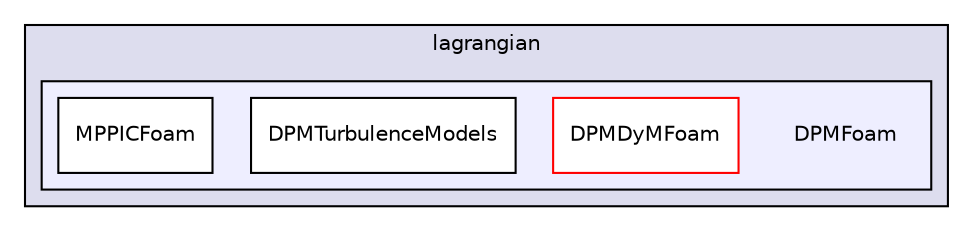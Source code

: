 digraph "applications/solvers/lagrangian/DPMFoam" {
  bgcolor=transparent;
  compound=true
  node [ fontsize="10", fontname="Helvetica"];
  edge [ labelfontsize="10", labelfontname="Helvetica"];
  subgraph clusterdir_9e1aaabb0e6f6026c8abb09c4d63ec18 {
    graph [ bgcolor="#ddddee", pencolor="black", label="lagrangian" fontname="Helvetica", fontsize="10", URL="dir_9e1aaabb0e6f6026c8abb09c4d63ec18.html"]
  subgraph clusterdir_a90c95a63081a4a48ff9b32980da26da {
    graph [ bgcolor="#eeeeff", pencolor="black", label="" URL="dir_a90c95a63081a4a48ff9b32980da26da.html"];
    dir_a90c95a63081a4a48ff9b32980da26da [shape=plaintext label="DPMFoam"];
    dir_00dbf660b4368c0590220dae62afad00 [shape=box label="DPMDyMFoam" color="red" fillcolor="white" style="filled" URL="dir_00dbf660b4368c0590220dae62afad00.html"];
    dir_72859e7d71219ad92d2e49860380e35f [shape=box label="DPMTurbulenceModels" color="black" fillcolor="white" style="filled" URL="dir_72859e7d71219ad92d2e49860380e35f.html"];
    dir_2b94ab65310021c1d92c332559e7c60f [shape=box label="MPPICFoam" color="black" fillcolor="white" style="filled" URL="dir_2b94ab65310021c1d92c332559e7c60f.html"];
  }
  }
}
